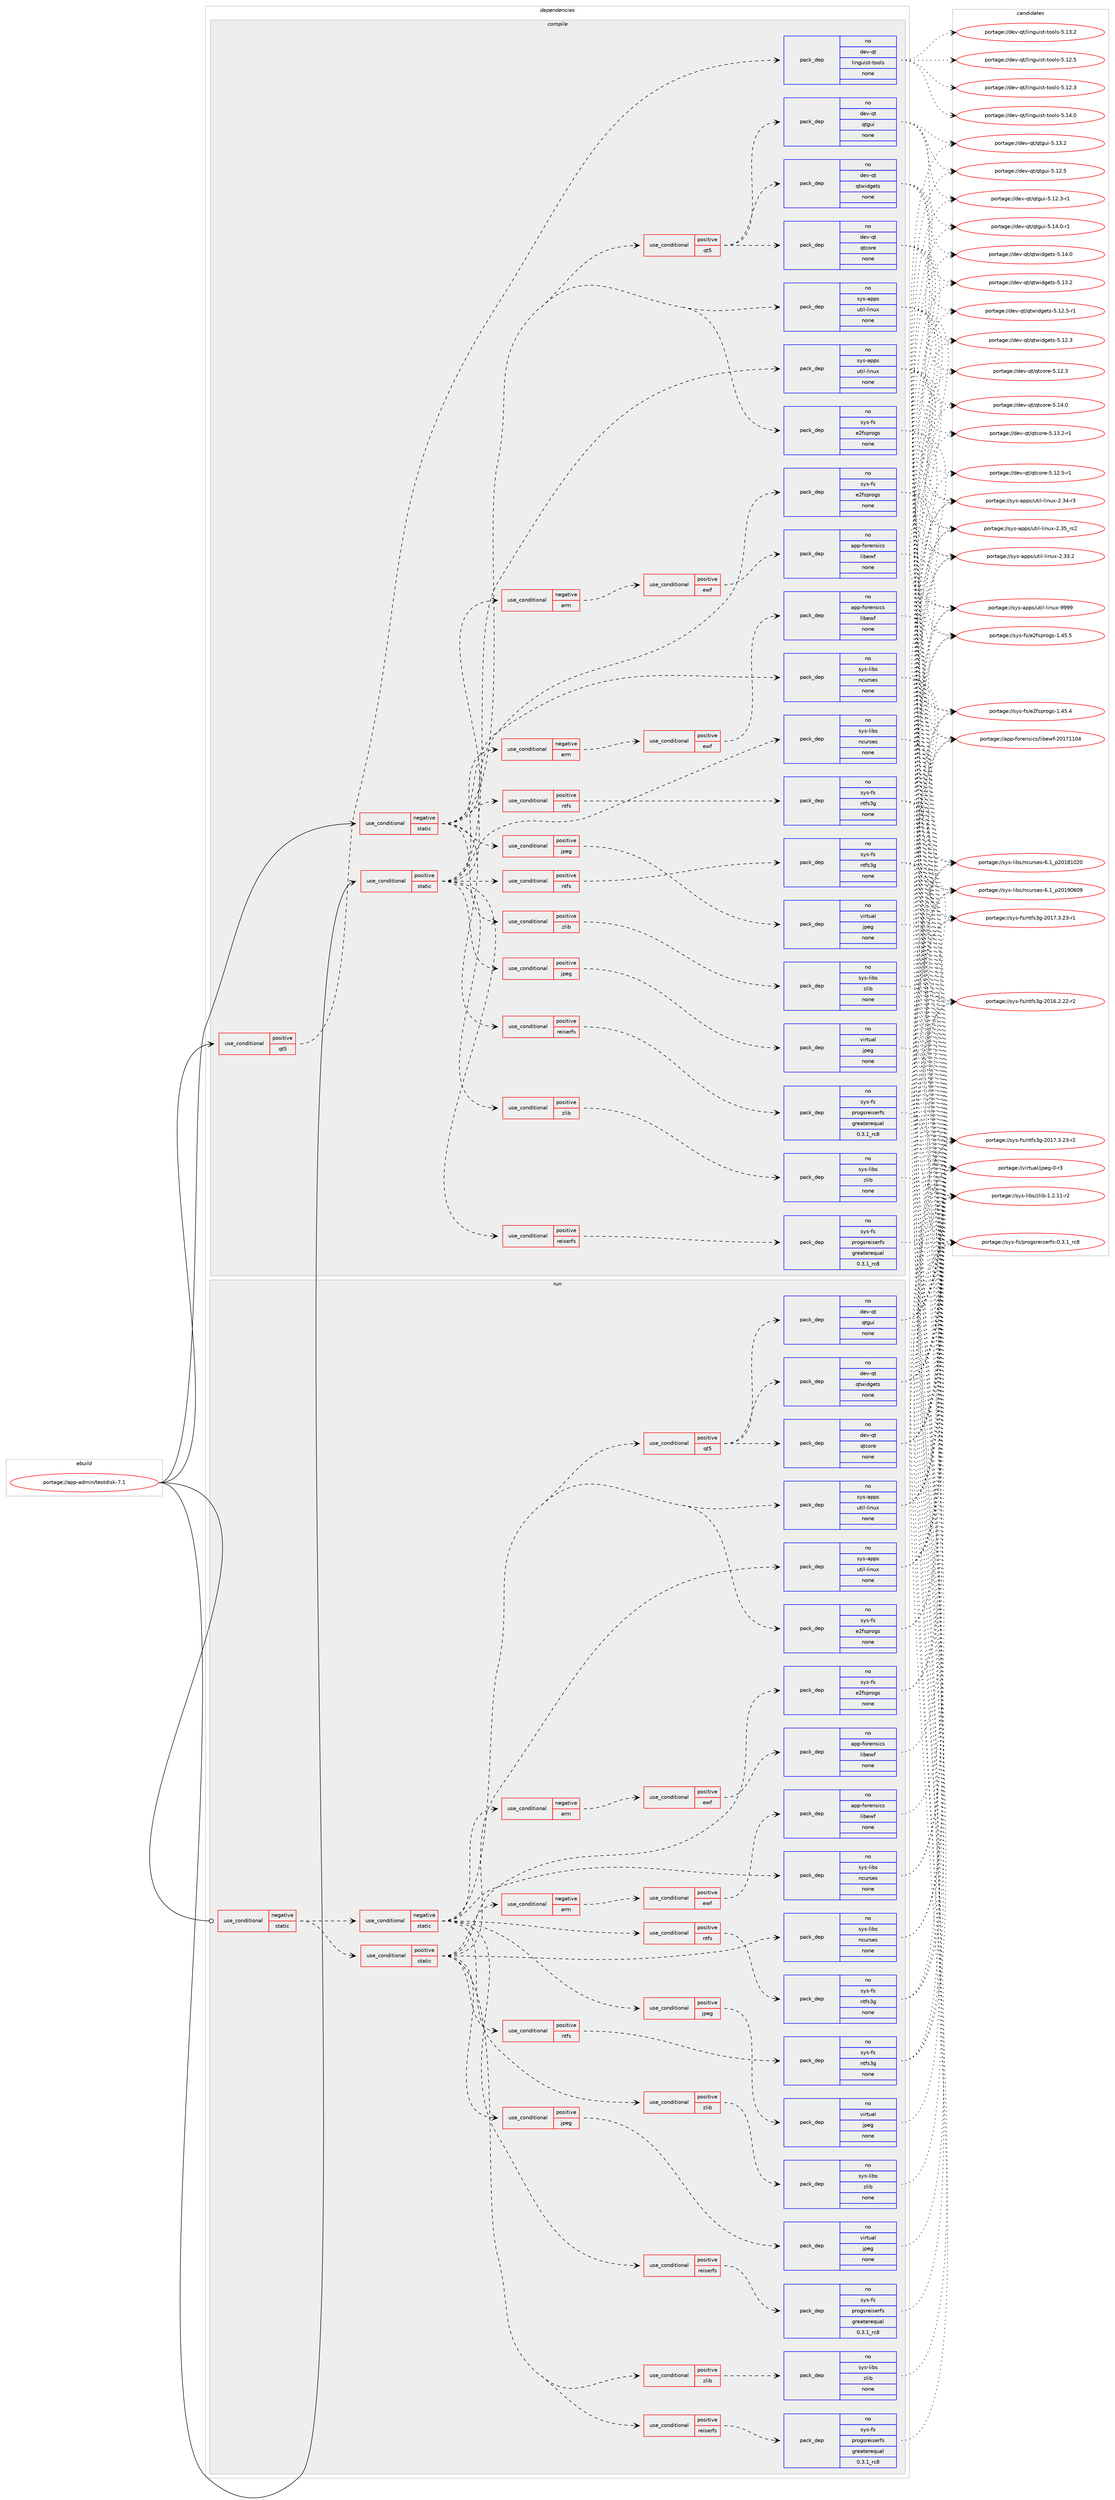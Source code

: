digraph prolog {

# *************
# Graph options
# *************

newrank=true;
concentrate=true;
compound=true;
graph [rankdir=LR,fontname=Helvetica,fontsize=10,ranksep=1.5];#, ranksep=2.5, nodesep=0.2];
edge  [arrowhead=vee];
node  [fontname=Helvetica,fontsize=10];

# **********
# The ebuild
# **********

subgraph cluster_leftcol {
color=gray;
label=<<i>ebuild</i>>;
id [label="portage://app-admin/testdisk-7.1", color=red, width=4, href="../app-admin/testdisk-7.1.svg"];
}

# ****************
# The dependencies
# ****************

subgraph cluster_midcol {
color=gray;
label=<<i>dependencies</i>>;
subgraph cluster_compile {
fillcolor="#eeeeee";
style=filled;
label=<<i>compile</i>>;
subgraph cond153594 {
dependency650478 [label=<<TABLE BORDER="0" CELLBORDER="1" CELLSPACING="0" CELLPADDING="4"><TR><TD ROWSPAN="3" CELLPADDING="10">use_conditional</TD></TR><TR><TD>negative</TD></TR><TR><TD>static</TD></TR></TABLE>>, shape=none, color=red];
subgraph pack488201 {
dependency650479 [label=<<TABLE BORDER="0" CELLBORDER="1" CELLSPACING="0" CELLPADDING="4" WIDTH="220"><TR><TD ROWSPAN="6" CELLPADDING="30">pack_dep</TD></TR><TR><TD WIDTH="110">no</TD></TR><TR><TD>sys-apps</TD></TR><TR><TD>util-linux</TD></TR><TR><TD>none</TD></TR><TR><TD></TD></TR></TABLE>>, shape=none, color=blue];
}
dependency650478:e -> dependency650479:w [weight=20,style="dashed",arrowhead="vee"];
subgraph pack488202 {
dependency650480 [label=<<TABLE BORDER="0" CELLBORDER="1" CELLSPACING="0" CELLPADDING="4" WIDTH="220"><TR><TD ROWSPAN="6" CELLPADDING="30">pack_dep</TD></TR><TR><TD WIDTH="110">no</TD></TR><TR><TD>sys-fs</TD></TR><TR><TD>e2fsprogs</TD></TR><TR><TD>none</TD></TR><TR><TD></TD></TR></TABLE>>, shape=none, color=blue];
}
dependency650478:e -> dependency650480:w [weight=20,style="dashed",arrowhead="vee"];
subgraph pack488203 {
dependency650481 [label=<<TABLE BORDER="0" CELLBORDER="1" CELLSPACING="0" CELLPADDING="4" WIDTH="220"><TR><TD ROWSPAN="6" CELLPADDING="30">pack_dep</TD></TR><TR><TD WIDTH="110">no</TD></TR><TR><TD>sys-libs</TD></TR><TR><TD>ncurses</TD></TR><TR><TD>none</TD></TR><TR><TD></TD></TR></TABLE>>, shape=none, color=blue];
}
dependency650478:e -> dependency650481:w [weight=20,style="dashed",arrowhead="vee"];
subgraph cond153595 {
dependency650482 [label=<<TABLE BORDER="0" CELLBORDER="1" CELLSPACING="0" CELLPADDING="4"><TR><TD ROWSPAN="3" CELLPADDING="10">use_conditional</TD></TR><TR><TD>positive</TD></TR><TR><TD>jpeg</TD></TR></TABLE>>, shape=none, color=red];
subgraph pack488204 {
dependency650483 [label=<<TABLE BORDER="0" CELLBORDER="1" CELLSPACING="0" CELLPADDING="4" WIDTH="220"><TR><TD ROWSPAN="6" CELLPADDING="30">pack_dep</TD></TR><TR><TD WIDTH="110">no</TD></TR><TR><TD>virtual</TD></TR><TR><TD>jpeg</TD></TR><TR><TD>none</TD></TR><TR><TD></TD></TR></TABLE>>, shape=none, color=blue];
}
dependency650482:e -> dependency650483:w [weight=20,style="dashed",arrowhead="vee"];
}
dependency650478:e -> dependency650482:w [weight=20,style="dashed",arrowhead="vee"];
subgraph cond153596 {
dependency650484 [label=<<TABLE BORDER="0" CELLBORDER="1" CELLSPACING="0" CELLPADDING="4"><TR><TD ROWSPAN="3" CELLPADDING="10">use_conditional</TD></TR><TR><TD>positive</TD></TR><TR><TD>ntfs</TD></TR></TABLE>>, shape=none, color=red];
subgraph pack488205 {
dependency650485 [label=<<TABLE BORDER="0" CELLBORDER="1" CELLSPACING="0" CELLPADDING="4" WIDTH="220"><TR><TD ROWSPAN="6" CELLPADDING="30">pack_dep</TD></TR><TR><TD WIDTH="110">no</TD></TR><TR><TD>sys-fs</TD></TR><TR><TD>ntfs3g</TD></TR><TR><TD>none</TD></TR><TR><TD></TD></TR></TABLE>>, shape=none, color=blue];
}
dependency650484:e -> dependency650485:w [weight=20,style="dashed",arrowhead="vee"];
}
dependency650478:e -> dependency650484:w [weight=20,style="dashed",arrowhead="vee"];
subgraph cond153597 {
dependency650486 [label=<<TABLE BORDER="0" CELLBORDER="1" CELLSPACING="0" CELLPADDING="4"><TR><TD ROWSPAN="3" CELLPADDING="10">use_conditional</TD></TR><TR><TD>positive</TD></TR><TR><TD>qt5</TD></TR></TABLE>>, shape=none, color=red];
subgraph pack488206 {
dependency650487 [label=<<TABLE BORDER="0" CELLBORDER="1" CELLSPACING="0" CELLPADDING="4" WIDTH="220"><TR><TD ROWSPAN="6" CELLPADDING="30">pack_dep</TD></TR><TR><TD WIDTH="110">no</TD></TR><TR><TD>dev-qt</TD></TR><TR><TD>qtcore</TD></TR><TR><TD>none</TD></TR><TR><TD></TD></TR></TABLE>>, shape=none, color=blue];
}
dependency650486:e -> dependency650487:w [weight=20,style="dashed",arrowhead="vee"];
subgraph pack488207 {
dependency650488 [label=<<TABLE BORDER="0" CELLBORDER="1" CELLSPACING="0" CELLPADDING="4" WIDTH="220"><TR><TD ROWSPAN="6" CELLPADDING="30">pack_dep</TD></TR><TR><TD WIDTH="110">no</TD></TR><TR><TD>dev-qt</TD></TR><TR><TD>qtgui</TD></TR><TR><TD>none</TD></TR><TR><TD></TD></TR></TABLE>>, shape=none, color=blue];
}
dependency650486:e -> dependency650488:w [weight=20,style="dashed",arrowhead="vee"];
subgraph pack488208 {
dependency650489 [label=<<TABLE BORDER="0" CELLBORDER="1" CELLSPACING="0" CELLPADDING="4" WIDTH="220"><TR><TD ROWSPAN="6" CELLPADDING="30">pack_dep</TD></TR><TR><TD WIDTH="110">no</TD></TR><TR><TD>dev-qt</TD></TR><TR><TD>qtwidgets</TD></TR><TR><TD>none</TD></TR><TR><TD></TD></TR></TABLE>>, shape=none, color=blue];
}
dependency650486:e -> dependency650489:w [weight=20,style="dashed",arrowhead="vee"];
}
dependency650478:e -> dependency650486:w [weight=20,style="dashed",arrowhead="vee"];
subgraph cond153598 {
dependency650490 [label=<<TABLE BORDER="0" CELLBORDER="1" CELLSPACING="0" CELLPADDING="4"><TR><TD ROWSPAN="3" CELLPADDING="10">use_conditional</TD></TR><TR><TD>positive</TD></TR><TR><TD>reiserfs</TD></TR></TABLE>>, shape=none, color=red];
subgraph pack488209 {
dependency650491 [label=<<TABLE BORDER="0" CELLBORDER="1" CELLSPACING="0" CELLPADDING="4" WIDTH="220"><TR><TD ROWSPAN="6" CELLPADDING="30">pack_dep</TD></TR><TR><TD WIDTH="110">no</TD></TR><TR><TD>sys-fs</TD></TR><TR><TD>progsreiserfs</TD></TR><TR><TD>greaterequal</TD></TR><TR><TD>0.3.1_rc8</TD></TR></TABLE>>, shape=none, color=blue];
}
dependency650490:e -> dependency650491:w [weight=20,style="dashed",arrowhead="vee"];
}
dependency650478:e -> dependency650490:w [weight=20,style="dashed",arrowhead="vee"];
subgraph cond153599 {
dependency650492 [label=<<TABLE BORDER="0" CELLBORDER="1" CELLSPACING="0" CELLPADDING="4"><TR><TD ROWSPAN="3" CELLPADDING="10">use_conditional</TD></TR><TR><TD>positive</TD></TR><TR><TD>zlib</TD></TR></TABLE>>, shape=none, color=red];
subgraph pack488210 {
dependency650493 [label=<<TABLE BORDER="0" CELLBORDER="1" CELLSPACING="0" CELLPADDING="4" WIDTH="220"><TR><TD ROWSPAN="6" CELLPADDING="30">pack_dep</TD></TR><TR><TD WIDTH="110">no</TD></TR><TR><TD>sys-libs</TD></TR><TR><TD>zlib</TD></TR><TR><TD>none</TD></TR><TR><TD></TD></TR></TABLE>>, shape=none, color=blue];
}
dependency650492:e -> dependency650493:w [weight=20,style="dashed",arrowhead="vee"];
}
dependency650478:e -> dependency650492:w [weight=20,style="dashed",arrowhead="vee"];
subgraph cond153600 {
dependency650494 [label=<<TABLE BORDER="0" CELLBORDER="1" CELLSPACING="0" CELLPADDING="4"><TR><TD ROWSPAN="3" CELLPADDING="10">use_conditional</TD></TR><TR><TD>negative</TD></TR><TR><TD>arm</TD></TR></TABLE>>, shape=none, color=red];
subgraph cond153601 {
dependency650495 [label=<<TABLE BORDER="0" CELLBORDER="1" CELLSPACING="0" CELLPADDING="4"><TR><TD ROWSPAN="3" CELLPADDING="10">use_conditional</TD></TR><TR><TD>positive</TD></TR><TR><TD>ewf</TD></TR></TABLE>>, shape=none, color=red];
subgraph pack488211 {
dependency650496 [label=<<TABLE BORDER="0" CELLBORDER="1" CELLSPACING="0" CELLPADDING="4" WIDTH="220"><TR><TD ROWSPAN="6" CELLPADDING="30">pack_dep</TD></TR><TR><TD WIDTH="110">no</TD></TR><TR><TD>app-forensics</TD></TR><TR><TD>libewf</TD></TR><TR><TD>none</TD></TR><TR><TD></TD></TR></TABLE>>, shape=none, color=blue];
}
dependency650495:e -> dependency650496:w [weight=20,style="dashed",arrowhead="vee"];
}
dependency650494:e -> dependency650495:w [weight=20,style="dashed",arrowhead="vee"];
}
dependency650478:e -> dependency650494:w [weight=20,style="dashed",arrowhead="vee"];
}
id:e -> dependency650478:w [weight=20,style="solid",arrowhead="vee"];
subgraph cond153602 {
dependency650497 [label=<<TABLE BORDER="0" CELLBORDER="1" CELLSPACING="0" CELLPADDING="4"><TR><TD ROWSPAN="3" CELLPADDING="10">use_conditional</TD></TR><TR><TD>positive</TD></TR><TR><TD>qt5</TD></TR></TABLE>>, shape=none, color=red];
subgraph pack488212 {
dependency650498 [label=<<TABLE BORDER="0" CELLBORDER="1" CELLSPACING="0" CELLPADDING="4" WIDTH="220"><TR><TD ROWSPAN="6" CELLPADDING="30">pack_dep</TD></TR><TR><TD WIDTH="110">no</TD></TR><TR><TD>dev-qt</TD></TR><TR><TD>linguist-tools</TD></TR><TR><TD>none</TD></TR><TR><TD></TD></TR></TABLE>>, shape=none, color=blue];
}
dependency650497:e -> dependency650498:w [weight=20,style="dashed",arrowhead="vee"];
}
id:e -> dependency650497:w [weight=20,style="solid",arrowhead="vee"];
subgraph cond153603 {
dependency650499 [label=<<TABLE BORDER="0" CELLBORDER="1" CELLSPACING="0" CELLPADDING="4"><TR><TD ROWSPAN="3" CELLPADDING="10">use_conditional</TD></TR><TR><TD>positive</TD></TR><TR><TD>static</TD></TR></TABLE>>, shape=none, color=red];
subgraph pack488213 {
dependency650500 [label=<<TABLE BORDER="0" CELLBORDER="1" CELLSPACING="0" CELLPADDING="4" WIDTH="220"><TR><TD ROWSPAN="6" CELLPADDING="30">pack_dep</TD></TR><TR><TD WIDTH="110">no</TD></TR><TR><TD>sys-apps</TD></TR><TR><TD>util-linux</TD></TR><TR><TD>none</TD></TR><TR><TD></TD></TR></TABLE>>, shape=none, color=blue];
}
dependency650499:e -> dependency650500:w [weight=20,style="dashed",arrowhead="vee"];
subgraph pack488214 {
dependency650501 [label=<<TABLE BORDER="0" CELLBORDER="1" CELLSPACING="0" CELLPADDING="4" WIDTH="220"><TR><TD ROWSPAN="6" CELLPADDING="30">pack_dep</TD></TR><TR><TD WIDTH="110">no</TD></TR><TR><TD>sys-fs</TD></TR><TR><TD>e2fsprogs</TD></TR><TR><TD>none</TD></TR><TR><TD></TD></TR></TABLE>>, shape=none, color=blue];
}
dependency650499:e -> dependency650501:w [weight=20,style="dashed",arrowhead="vee"];
subgraph pack488215 {
dependency650502 [label=<<TABLE BORDER="0" CELLBORDER="1" CELLSPACING="0" CELLPADDING="4" WIDTH="220"><TR><TD ROWSPAN="6" CELLPADDING="30">pack_dep</TD></TR><TR><TD WIDTH="110">no</TD></TR><TR><TD>sys-libs</TD></TR><TR><TD>ncurses</TD></TR><TR><TD>none</TD></TR><TR><TD></TD></TR></TABLE>>, shape=none, color=blue];
}
dependency650499:e -> dependency650502:w [weight=20,style="dashed",arrowhead="vee"];
subgraph cond153604 {
dependency650503 [label=<<TABLE BORDER="0" CELLBORDER="1" CELLSPACING="0" CELLPADDING="4"><TR><TD ROWSPAN="3" CELLPADDING="10">use_conditional</TD></TR><TR><TD>positive</TD></TR><TR><TD>jpeg</TD></TR></TABLE>>, shape=none, color=red];
subgraph pack488216 {
dependency650504 [label=<<TABLE BORDER="0" CELLBORDER="1" CELLSPACING="0" CELLPADDING="4" WIDTH="220"><TR><TD ROWSPAN="6" CELLPADDING="30">pack_dep</TD></TR><TR><TD WIDTH="110">no</TD></TR><TR><TD>virtual</TD></TR><TR><TD>jpeg</TD></TR><TR><TD>none</TD></TR><TR><TD></TD></TR></TABLE>>, shape=none, color=blue];
}
dependency650503:e -> dependency650504:w [weight=20,style="dashed",arrowhead="vee"];
}
dependency650499:e -> dependency650503:w [weight=20,style="dashed",arrowhead="vee"];
subgraph cond153605 {
dependency650505 [label=<<TABLE BORDER="0" CELLBORDER="1" CELLSPACING="0" CELLPADDING="4"><TR><TD ROWSPAN="3" CELLPADDING="10">use_conditional</TD></TR><TR><TD>positive</TD></TR><TR><TD>ntfs</TD></TR></TABLE>>, shape=none, color=red];
subgraph pack488217 {
dependency650506 [label=<<TABLE BORDER="0" CELLBORDER="1" CELLSPACING="0" CELLPADDING="4" WIDTH="220"><TR><TD ROWSPAN="6" CELLPADDING="30">pack_dep</TD></TR><TR><TD WIDTH="110">no</TD></TR><TR><TD>sys-fs</TD></TR><TR><TD>ntfs3g</TD></TR><TR><TD>none</TD></TR><TR><TD></TD></TR></TABLE>>, shape=none, color=blue];
}
dependency650505:e -> dependency650506:w [weight=20,style="dashed",arrowhead="vee"];
}
dependency650499:e -> dependency650505:w [weight=20,style="dashed",arrowhead="vee"];
subgraph cond153606 {
dependency650507 [label=<<TABLE BORDER="0" CELLBORDER="1" CELLSPACING="0" CELLPADDING="4"><TR><TD ROWSPAN="3" CELLPADDING="10">use_conditional</TD></TR><TR><TD>positive</TD></TR><TR><TD>reiserfs</TD></TR></TABLE>>, shape=none, color=red];
subgraph pack488218 {
dependency650508 [label=<<TABLE BORDER="0" CELLBORDER="1" CELLSPACING="0" CELLPADDING="4" WIDTH="220"><TR><TD ROWSPAN="6" CELLPADDING="30">pack_dep</TD></TR><TR><TD WIDTH="110">no</TD></TR><TR><TD>sys-fs</TD></TR><TR><TD>progsreiserfs</TD></TR><TR><TD>greaterequal</TD></TR><TR><TD>0.3.1_rc8</TD></TR></TABLE>>, shape=none, color=blue];
}
dependency650507:e -> dependency650508:w [weight=20,style="dashed",arrowhead="vee"];
}
dependency650499:e -> dependency650507:w [weight=20,style="dashed",arrowhead="vee"];
subgraph cond153607 {
dependency650509 [label=<<TABLE BORDER="0" CELLBORDER="1" CELLSPACING="0" CELLPADDING="4"><TR><TD ROWSPAN="3" CELLPADDING="10">use_conditional</TD></TR><TR><TD>positive</TD></TR><TR><TD>zlib</TD></TR></TABLE>>, shape=none, color=red];
subgraph pack488219 {
dependency650510 [label=<<TABLE BORDER="0" CELLBORDER="1" CELLSPACING="0" CELLPADDING="4" WIDTH="220"><TR><TD ROWSPAN="6" CELLPADDING="30">pack_dep</TD></TR><TR><TD WIDTH="110">no</TD></TR><TR><TD>sys-libs</TD></TR><TR><TD>zlib</TD></TR><TR><TD>none</TD></TR><TR><TD></TD></TR></TABLE>>, shape=none, color=blue];
}
dependency650509:e -> dependency650510:w [weight=20,style="dashed",arrowhead="vee"];
}
dependency650499:e -> dependency650509:w [weight=20,style="dashed",arrowhead="vee"];
subgraph cond153608 {
dependency650511 [label=<<TABLE BORDER="0" CELLBORDER="1" CELLSPACING="0" CELLPADDING="4"><TR><TD ROWSPAN="3" CELLPADDING="10">use_conditional</TD></TR><TR><TD>negative</TD></TR><TR><TD>arm</TD></TR></TABLE>>, shape=none, color=red];
subgraph cond153609 {
dependency650512 [label=<<TABLE BORDER="0" CELLBORDER="1" CELLSPACING="0" CELLPADDING="4"><TR><TD ROWSPAN="3" CELLPADDING="10">use_conditional</TD></TR><TR><TD>positive</TD></TR><TR><TD>ewf</TD></TR></TABLE>>, shape=none, color=red];
subgraph pack488220 {
dependency650513 [label=<<TABLE BORDER="0" CELLBORDER="1" CELLSPACING="0" CELLPADDING="4" WIDTH="220"><TR><TD ROWSPAN="6" CELLPADDING="30">pack_dep</TD></TR><TR><TD WIDTH="110">no</TD></TR><TR><TD>app-forensics</TD></TR><TR><TD>libewf</TD></TR><TR><TD>none</TD></TR><TR><TD></TD></TR></TABLE>>, shape=none, color=blue];
}
dependency650512:e -> dependency650513:w [weight=20,style="dashed",arrowhead="vee"];
}
dependency650511:e -> dependency650512:w [weight=20,style="dashed",arrowhead="vee"];
}
dependency650499:e -> dependency650511:w [weight=20,style="dashed",arrowhead="vee"];
}
id:e -> dependency650499:w [weight=20,style="solid",arrowhead="vee"];
}
subgraph cluster_compileandrun {
fillcolor="#eeeeee";
style=filled;
label=<<i>compile and run</i>>;
}
subgraph cluster_run {
fillcolor="#eeeeee";
style=filled;
label=<<i>run</i>>;
subgraph cond153610 {
dependency650514 [label=<<TABLE BORDER="0" CELLBORDER="1" CELLSPACING="0" CELLPADDING="4"><TR><TD ROWSPAN="3" CELLPADDING="10">use_conditional</TD></TR><TR><TD>negative</TD></TR><TR><TD>static</TD></TR></TABLE>>, shape=none, color=red];
subgraph cond153611 {
dependency650515 [label=<<TABLE BORDER="0" CELLBORDER="1" CELLSPACING="0" CELLPADDING="4"><TR><TD ROWSPAN="3" CELLPADDING="10">use_conditional</TD></TR><TR><TD>positive</TD></TR><TR><TD>static</TD></TR></TABLE>>, shape=none, color=red];
subgraph pack488221 {
dependency650516 [label=<<TABLE BORDER="0" CELLBORDER="1" CELLSPACING="0" CELLPADDING="4" WIDTH="220"><TR><TD ROWSPAN="6" CELLPADDING="30">pack_dep</TD></TR><TR><TD WIDTH="110">no</TD></TR><TR><TD>sys-apps</TD></TR><TR><TD>util-linux</TD></TR><TR><TD>none</TD></TR><TR><TD></TD></TR></TABLE>>, shape=none, color=blue];
}
dependency650515:e -> dependency650516:w [weight=20,style="dashed",arrowhead="vee"];
subgraph pack488222 {
dependency650517 [label=<<TABLE BORDER="0" CELLBORDER="1" CELLSPACING="0" CELLPADDING="4" WIDTH="220"><TR><TD ROWSPAN="6" CELLPADDING="30">pack_dep</TD></TR><TR><TD WIDTH="110">no</TD></TR><TR><TD>sys-fs</TD></TR><TR><TD>e2fsprogs</TD></TR><TR><TD>none</TD></TR><TR><TD></TD></TR></TABLE>>, shape=none, color=blue];
}
dependency650515:e -> dependency650517:w [weight=20,style="dashed",arrowhead="vee"];
subgraph pack488223 {
dependency650518 [label=<<TABLE BORDER="0" CELLBORDER="1" CELLSPACING="0" CELLPADDING="4" WIDTH="220"><TR><TD ROWSPAN="6" CELLPADDING="30">pack_dep</TD></TR><TR><TD WIDTH="110">no</TD></TR><TR><TD>sys-libs</TD></TR><TR><TD>ncurses</TD></TR><TR><TD>none</TD></TR><TR><TD></TD></TR></TABLE>>, shape=none, color=blue];
}
dependency650515:e -> dependency650518:w [weight=20,style="dashed",arrowhead="vee"];
subgraph cond153612 {
dependency650519 [label=<<TABLE BORDER="0" CELLBORDER="1" CELLSPACING="0" CELLPADDING="4"><TR><TD ROWSPAN="3" CELLPADDING="10">use_conditional</TD></TR><TR><TD>positive</TD></TR><TR><TD>jpeg</TD></TR></TABLE>>, shape=none, color=red];
subgraph pack488224 {
dependency650520 [label=<<TABLE BORDER="0" CELLBORDER="1" CELLSPACING="0" CELLPADDING="4" WIDTH="220"><TR><TD ROWSPAN="6" CELLPADDING="30">pack_dep</TD></TR><TR><TD WIDTH="110">no</TD></TR><TR><TD>virtual</TD></TR><TR><TD>jpeg</TD></TR><TR><TD>none</TD></TR><TR><TD></TD></TR></TABLE>>, shape=none, color=blue];
}
dependency650519:e -> dependency650520:w [weight=20,style="dashed",arrowhead="vee"];
}
dependency650515:e -> dependency650519:w [weight=20,style="dashed",arrowhead="vee"];
subgraph cond153613 {
dependency650521 [label=<<TABLE BORDER="0" CELLBORDER="1" CELLSPACING="0" CELLPADDING="4"><TR><TD ROWSPAN="3" CELLPADDING="10">use_conditional</TD></TR><TR><TD>positive</TD></TR><TR><TD>ntfs</TD></TR></TABLE>>, shape=none, color=red];
subgraph pack488225 {
dependency650522 [label=<<TABLE BORDER="0" CELLBORDER="1" CELLSPACING="0" CELLPADDING="4" WIDTH="220"><TR><TD ROWSPAN="6" CELLPADDING="30">pack_dep</TD></TR><TR><TD WIDTH="110">no</TD></TR><TR><TD>sys-fs</TD></TR><TR><TD>ntfs3g</TD></TR><TR><TD>none</TD></TR><TR><TD></TD></TR></TABLE>>, shape=none, color=blue];
}
dependency650521:e -> dependency650522:w [weight=20,style="dashed",arrowhead="vee"];
}
dependency650515:e -> dependency650521:w [weight=20,style="dashed",arrowhead="vee"];
subgraph cond153614 {
dependency650523 [label=<<TABLE BORDER="0" CELLBORDER="1" CELLSPACING="0" CELLPADDING="4"><TR><TD ROWSPAN="3" CELLPADDING="10">use_conditional</TD></TR><TR><TD>positive</TD></TR><TR><TD>reiserfs</TD></TR></TABLE>>, shape=none, color=red];
subgraph pack488226 {
dependency650524 [label=<<TABLE BORDER="0" CELLBORDER="1" CELLSPACING="0" CELLPADDING="4" WIDTH="220"><TR><TD ROWSPAN="6" CELLPADDING="30">pack_dep</TD></TR><TR><TD WIDTH="110">no</TD></TR><TR><TD>sys-fs</TD></TR><TR><TD>progsreiserfs</TD></TR><TR><TD>greaterequal</TD></TR><TR><TD>0.3.1_rc8</TD></TR></TABLE>>, shape=none, color=blue];
}
dependency650523:e -> dependency650524:w [weight=20,style="dashed",arrowhead="vee"];
}
dependency650515:e -> dependency650523:w [weight=20,style="dashed",arrowhead="vee"];
subgraph cond153615 {
dependency650525 [label=<<TABLE BORDER="0" CELLBORDER="1" CELLSPACING="0" CELLPADDING="4"><TR><TD ROWSPAN="3" CELLPADDING="10">use_conditional</TD></TR><TR><TD>positive</TD></TR><TR><TD>zlib</TD></TR></TABLE>>, shape=none, color=red];
subgraph pack488227 {
dependency650526 [label=<<TABLE BORDER="0" CELLBORDER="1" CELLSPACING="0" CELLPADDING="4" WIDTH="220"><TR><TD ROWSPAN="6" CELLPADDING="30">pack_dep</TD></TR><TR><TD WIDTH="110">no</TD></TR><TR><TD>sys-libs</TD></TR><TR><TD>zlib</TD></TR><TR><TD>none</TD></TR><TR><TD></TD></TR></TABLE>>, shape=none, color=blue];
}
dependency650525:e -> dependency650526:w [weight=20,style="dashed",arrowhead="vee"];
}
dependency650515:e -> dependency650525:w [weight=20,style="dashed",arrowhead="vee"];
subgraph cond153616 {
dependency650527 [label=<<TABLE BORDER="0" CELLBORDER="1" CELLSPACING="0" CELLPADDING="4"><TR><TD ROWSPAN="3" CELLPADDING="10">use_conditional</TD></TR><TR><TD>negative</TD></TR><TR><TD>arm</TD></TR></TABLE>>, shape=none, color=red];
subgraph cond153617 {
dependency650528 [label=<<TABLE BORDER="0" CELLBORDER="1" CELLSPACING="0" CELLPADDING="4"><TR><TD ROWSPAN="3" CELLPADDING="10">use_conditional</TD></TR><TR><TD>positive</TD></TR><TR><TD>ewf</TD></TR></TABLE>>, shape=none, color=red];
subgraph pack488228 {
dependency650529 [label=<<TABLE BORDER="0" CELLBORDER="1" CELLSPACING="0" CELLPADDING="4" WIDTH="220"><TR><TD ROWSPAN="6" CELLPADDING="30">pack_dep</TD></TR><TR><TD WIDTH="110">no</TD></TR><TR><TD>app-forensics</TD></TR><TR><TD>libewf</TD></TR><TR><TD>none</TD></TR><TR><TD></TD></TR></TABLE>>, shape=none, color=blue];
}
dependency650528:e -> dependency650529:w [weight=20,style="dashed",arrowhead="vee"];
}
dependency650527:e -> dependency650528:w [weight=20,style="dashed",arrowhead="vee"];
}
dependency650515:e -> dependency650527:w [weight=20,style="dashed",arrowhead="vee"];
}
dependency650514:e -> dependency650515:w [weight=20,style="dashed",arrowhead="vee"];
subgraph cond153618 {
dependency650530 [label=<<TABLE BORDER="0" CELLBORDER="1" CELLSPACING="0" CELLPADDING="4"><TR><TD ROWSPAN="3" CELLPADDING="10">use_conditional</TD></TR><TR><TD>negative</TD></TR><TR><TD>static</TD></TR></TABLE>>, shape=none, color=red];
subgraph pack488229 {
dependency650531 [label=<<TABLE BORDER="0" CELLBORDER="1" CELLSPACING="0" CELLPADDING="4" WIDTH="220"><TR><TD ROWSPAN="6" CELLPADDING="30">pack_dep</TD></TR><TR><TD WIDTH="110">no</TD></TR><TR><TD>sys-apps</TD></TR><TR><TD>util-linux</TD></TR><TR><TD>none</TD></TR><TR><TD></TD></TR></TABLE>>, shape=none, color=blue];
}
dependency650530:e -> dependency650531:w [weight=20,style="dashed",arrowhead="vee"];
subgraph pack488230 {
dependency650532 [label=<<TABLE BORDER="0" CELLBORDER="1" CELLSPACING="0" CELLPADDING="4" WIDTH="220"><TR><TD ROWSPAN="6" CELLPADDING="30">pack_dep</TD></TR><TR><TD WIDTH="110">no</TD></TR><TR><TD>sys-fs</TD></TR><TR><TD>e2fsprogs</TD></TR><TR><TD>none</TD></TR><TR><TD></TD></TR></TABLE>>, shape=none, color=blue];
}
dependency650530:e -> dependency650532:w [weight=20,style="dashed",arrowhead="vee"];
subgraph pack488231 {
dependency650533 [label=<<TABLE BORDER="0" CELLBORDER="1" CELLSPACING="0" CELLPADDING="4" WIDTH="220"><TR><TD ROWSPAN="6" CELLPADDING="30">pack_dep</TD></TR><TR><TD WIDTH="110">no</TD></TR><TR><TD>sys-libs</TD></TR><TR><TD>ncurses</TD></TR><TR><TD>none</TD></TR><TR><TD></TD></TR></TABLE>>, shape=none, color=blue];
}
dependency650530:e -> dependency650533:w [weight=20,style="dashed",arrowhead="vee"];
subgraph cond153619 {
dependency650534 [label=<<TABLE BORDER="0" CELLBORDER="1" CELLSPACING="0" CELLPADDING="4"><TR><TD ROWSPAN="3" CELLPADDING="10">use_conditional</TD></TR><TR><TD>positive</TD></TR><TR><TD>jpeg</TD></TR></TABLE>>, shape=none, color=red];
subgraph pack488232 {
dependency650535 [label=<<TABLE BORDER="0" CELLBORDER="1" CELLSPACING="0" CELLPADDING="4" WIDTH="220"><TR><TD ROWSPAN="6" CELLPADDING="30">pack_dep</TD></TR><TR><TD WIDTH="110">no</TD></TR><TR><TD>virtual</TD></TR><TR><TD>jpeg</TD></TR><TR><TD>none</TD></TR><TR><TD></TD></TR></TABLE>>, shape=none, color=blue];
}
dependency650534:e -> dependency650535:w [weight=20,style="dashed",arrowhead="vee"];
}
dependency650530:e -> dependency650534:w [weight=20,style="dashed",arrowhead="vee"];
subgraph cond153620 {
dependency650536 [label=<<TABLE BORDER="0" CELLBORDER="1" CELLSPACING="0" CELLPADDING="4"><TR><TD ROWSPAN="3" CELLPADDING="10">use_conditional</TD></TR><TR><TD>positive</TD></TR><TR><TD>ntfs</TD></TR></TABLE>>, shape=none, color=red];
subgraph pack488233 {
dependency650537 [label=<<TABLE BORDER="0" CELLBORDER="1" CELLSPACING="0" CELLPADDING="4" WIDTH="220"><TR><TD ROWSPAN="6" CELLPADDING="30">pack_dep</TD></TR><TR><TD WIDTH="110">no</TD></TR><TR><TD>sys-fs</TD></TR><TR><TD>ntfs3g</TD></TR><TR><TD>none</TD></TR><TR><TD></TD></TR></TABLE>>, shape=none, color=blue];
}
dependency650536:e -> dependency650537:w [weight=20,style="dashed",arrowhead="vee"];
}
dependency650530:e -> dependency650536:w [weight=20,style="dashed",arrowhead="vee"];
subgraph cond153621 {
dependency650538 [label=<<TABLE BORDER="0" CELLBORDER="1" CELLSPACING="0" CELLPADDING="4"><TR><TD ROWSPAN="3" CELLPADDING="10">use_conditional</TD></TR><TR><TD>positive</TD></TR><TR><TD>qt5</TD></TR></TABLE>>, shape=none, color=red];
subgraph pack488234 {
dependency650539 [label=<<TABLE BORDER="0" CELLBORDER="1" CELLSPACING="0" CELLPADDING="4" WIDTH="220"><TR><TD ROWSPAN="6" CELLPADDING="30">pack_dep</TD></TR><TR><TD WIDTH="110">no</TD></TR><TR><TD>dev-qt</TD></TR><TR><TD>qtcore</TD></TR><TR><TD>none</TD></TR><TR><TD></TD></TR></TABLE>>, shape=none, color=blue];
}
dependency650538:e -> dependency650539:w [weight=20,style="dashed",arrowhead="vee"];
subgraph pack488235 {
dependency650540 [label=<<TABLE BORDER="0" CELLBORDER="1" CELLSPACING="0" CELLPADDING="4" WIDTH="220"><TR><TD ROWSPAN="6" CELLPADDING="30">pack_dep</TD></TR><TR><TD WIDTH="110">no</TD></TR><TR><TD>dev-qt</TD></TR><TR><TD>qtgui</TD></TR><TR><TD>none</TD></TR><TR><TD></TD></TR></TABLE>>, shape=none, color=blue];
}
dependency650538:e -> dependency650540:w [weight=20,style="dashed",arrowhead="vee"];
subgraph pack488236 {
dependency650541 [label=<<TABLE BORDER="0" CELLBORDER="1" CELLSPACING="0" CELLPADDING="4" WIDTH="220"><TR><TD ROWSPAN="6" CELLPADDING="30">pack_dep</TD></TR><TR><TD WIDTH="110">no</TD></TR><TR><TD>dev-qt</TD></TR><TR><TD>qtwidgets</TD></TR><TR><TD>none</TD></TR><TR><TD></TD></TR></TABLE>>, shape=none, color=blue];
}
dependency650538:e -> dependency650541:w [weight=20,style="dashed",arrowhead="vee"];
}
dependency650530:e -> dependency650538:w [weight=20,style="dashed",arrowhead="vee"];
subgraph cond153622 {
dependency650542 [label=<<TABLE BORDER="0" CELLBORDER="1" CELLSPACING="0" CELLPADDING="4"><TR><TD ROWSPAN="3" CELLPADDING="10">use_conditional</TD></TR><TR><TD>positive</TD></TR><TR><TD>reiserfs</TD></TR></TABLE>>, shape=none, color=red];
subgraph pack488237 {
dependency650543 [label=<<TABLE BORDER="0" CELLBORDER="1" CELLSPACING="0" CELLPADDING="4" WIDTH="220"><TR><TD ROWSPAN="6" CELLPADDING="30">pack_dep</TD></TR><TR><TD WIDTH="110">no</TD></TR><TR><TD>sys-fs</TD></TR><TR><TD>progsreiserfs</TD></TR><TR><TD>greaterequal</TD></TR><TR><TD>0.3.1_rc8</TD></TR></TABLE>>, shape=none, color=blue];
}
dependency650542:e -> dependency650543:w [weight=20,style="dashed",arrowhead="vee"];
}
dependency650530:e -> dependency650542:w [weight=20,style="dashed",arrowhead="vee"];
subgraph cond153623 {
dependency650544 [label=<<TABLE BORDER="0" CELLBORDER="1" CELLSPACING="0" CELLPADDING="4"><TR><TD ROWSPAN="3" CELLPADDING="10">use_conditional</TD></TR><TR><TD>positive</TD></TR><TR><TD>zlib</TD></TR></TABLE>>, shape=none, color=red];
subgraph pack488238 {
dependency650545 [label=<<TABLE BORDER="0" CELLBORDER="1" CELLSPACING="0" CELLPADDING="4" WIDTH="220"><TR><TD ROWSPAN="6" CELLPADDING="30">pack_dep</TD></TR><TR><TD WIDTH="110">no</TD></TR><TR><TD>sys-libs</TD></TR><TR><TD>zlib</TD></TR><TR><TD>none</TD></TR><TR><TD></TD></TR></TABLE>>, shape=none, color=blue];
}
dependency650544:e -> dependency650545:w [weight=20,style="dashed",arrowhead="vee"];
}
dependency650530:e -> dependency650544:w [weight=20,style="dashed",arrowhead="vee"];
subgraph cond153624 {
dependency650546 [label=<<TABLE BORDER="0" CELLBORDER="1" CELLSPACING="0" CELLPADDING="4"><TR><TD ROWSPAN="3" CELLPADDING="10">use_conditional</TD></TR><TR><TD>negative</TD></TR><TR><TD>arm</TD></TR></TABLE>>, shape=none, color=red];
subgraph cond153625 {
dependency650547 [label=<<TABLE BORDER="0" CELLBORDER="1" CELLSPACING="0" CELLPADDING="4"><TR><TD ROWSPAN="3" CELLPADDING="10">use_conditional</TD></TR><TR><TD>positive</TD></TR><TR><TD>ewf</TD></TR></TABLE>>, shape=none, color=red];
subgraph pack488239 {
dependency650548 [label=<<TABLE BORDER="0" CELLBORDER="1" CELLSPACING="0" CELLPADDING="4" WIDTH="220"><TR><TD ROWSPAN="6" CELLPADDING="30">pack_dep</TD></TR><TR><TD WIDTH="110">no</TD></TR><TR><TD>app-forensics</TD></TR><TR><TD>libewf</TD></TR><TR><TD>none</TD></TR><TR><TD></TD></TR></TABLE>>, shape=none, color=blue];
}
dependency650547:e -> dependency650548:w [weight=20,style="dashed",arrowhead="vee"];
}
dependency650546:e -> dependency650547:w [weight=20,style="dashed",arrowhead="vee"];
}
dependency650530:e -> dependency650546:w [weight=20,style="dashed",arrowhead="vee"];
}
dependency650514:e -> dependency650530:w [weight=20,style="dashed",arrowhead="vee"];
}
id:e -> dependency650514:w [weight=20,style="solid",arrowhead="odot"];
}
}

# **************
# The candidates
# **************

subgraph cluster_choices {
rank=same;
color=gray;
label=<<i>candidates</i>>;

subgraph choice488201 {
color=black;
nodesep=1;
choice115121115459711211211547117116105108451081051101171204557575757 [label="portage://sys-apps/util-linux-9999", color=red, width=4,href="../sys-apps/util-linux-9999.svg"];
choice115121115459711211211547117116105108451081051101171204550465153951149950 [label="portage://sys-apps/util-linux-2.35_rc2", color=red, width=4,href="../sys-apps/util-linux-2.35_rc2.svg"];
choice1151211154597112112115471171161051084510810511011712045504651524511451 [label="portage://sys-apps/util-linux-2.34-r3", color=red, width=4,href="../sys-apps/util-linux-2.34-r3.svg"];
choice1151211154597112112115471171161051084510810511011712045504651514650 [label="portage://sys-apps/util-linux-2.33.2", color=red, width=4,href="../sys-apps/util-linux-2.33.2.svg"];
dependency650479:e -> choice115121115459711211211547117116105108451081051101171204557575757:w [style=dotted,weight="100"];
dependency650479:e -> choice115121115459711211211547117116105108451081051101171204550465153951149950:w [style=dotted,weight="100"];
dependency650479:e -> choice1151211154597112112115471171161051084510810511011712045504651524511451:w [style=dotted,weight="100"];
dependency650479:e -> choice1151211154597112112115471171161051084510810511011712045504651514650:w [style=dotted,weight="100"];
}
subgraph choice488202 {
color=black;
nodesep=1;
choice11512111545102115471015010211511211411110311545494652534653 [label="portage://sys-fs/e2fsprogs-1.45.5", color=red, width=4,href="../sys-fs/e2fsprogs-1.45.5.svg"];
choice11512111545102115471015010211511211411110311545494652534652 [label="portage://sys-fs/e2fsprogs-1.45.4", color=red, width=4,href="../sys-fs/e2fsprogs-1.45.4.svg"];
dependency650480:e -> choice11512111545102115471015010211511211411110311545494652534653:w [style=dotted,weight="100"];
dependency650480:e -> choice11512111545102115471015010211511211411110311545494652534652:w [style=dotted,weight="100"];
}
subgraph choice488203 {
color=black;
nodesep=1;
choice1151211154510810598115471109911711411510111545544649951125048495748544857 [label="portage://sys-libs/ncurses-6.1_p20190609", color=red, width=4,href="../sys-libs/ncurses-6.1_p20190609.svg"];
choice1151211154510810598115471109911711411510111545544649951125048495649485048 [label="portage://sys-libs/ncurses-6.1_p20181020", color=red, width=4,href="../sys-libs/ncurses-6.1_p20181020.svg"];
dependency650481:e -> choice1151211154510810598115471109911711411510111545544649951125048495748544857:w [style=dotted,weight="100"];
dependency650481:e -> choice1151211154510810598115471109911711411510111545544649951125048495649485048:w [style=dotted,weight="100"];
}
subgraph choice488204 {
color=black;
nodesep=1;
choice118105114116117971084710611210110345484511451 [label="portage://virtual/jpeg-0-r3", color=red, width=4,href="../virtual/jpeg-0-r3.svg"];
dependency650483:e -> choice118105114116117971084710611210110345484511451:w [style=dotted,weight="100"];
}
subgraph choice488205 {
color=black;
nodesep=1;
choice115121115451021154711011610211551103455048495546514650514511450 [label="portage://sys-fs/ntfs3g-2017.3.23-r2", color=red, width=4,href="../sys-fs/ntfs3g-2017.3.23-r2.svg"];
choice115121115451021154711011610211551103455048495546514650514511449 [label="portage://sys-fs/ntfs3g-2017.3.23-r1", color=red, width=4,href="../sys-fs/ntfs3g-2017.3.23-r1.svg"];
choice115121115451021154711011610211551103455048495446504650504511450 [label="portage://sys-fs/ntfs3g-2016.2.22-r2", color=red, width=4,href="../sys-fs/ntfs3g-2016.2.22-r2.svg"];
dependency650485:e -> choice115121115451021154711011610211551103455048495546514650514511450:w [style=dotted,weight="100"];
dependency650485:e -> choice115121115451021154711011610211551103455048495546514650514511449:w [style=dotted,weight="100"];
dependency650485:e -> choice115121115451021154711011610211551103455048495446504650504511450:w [style=dotted,weight="100"];
}
subgraph choice488206 {
color=black;
nodesep=1;
choice10010111845113116471131169911111410145534649524648 [label="portage://dev-qt/qtcore-5.14.0", color=red, width=4,href="../dev-qt/qtcore-5.14.0.svg"];
choice100101118451131164711311699111114101455346495146504511449 [label="portage://dev-qt/qtcore-5.13.2-r1", color=red, width=4,href="../dev-qt/qtcore-5.13.2-r1.svg"];
choice100101118451131164711311699111114101455346495046534511449 [label="portage://dev-qt/qtcore-5.12.5-r1", color=red, width=4,href="../dev-qt/qtcore-5.12.5-r1.svg"];
choice10010111845113116471131169911111410145534649504651 [label="portage://dev-qt/qtcore-5.12.3", color=red, width=4,href="../dev-qt/qtcore-5.12.3.svg"];
dependency650487:e -> choice10010111845113116471131169911111410145534649524648:w [style=dotted,weight="100"];
dependency650487:e -> choice100101118451131164711311699111114101455346495146504511449:w [style=dotted,weight="100"];
dependency650487:e -> choice100101118451131164711311699111114101455346495046534511449:w [style=dotted,weight="100"];
dependency650487:e -> choice10010111845113116471131169911111410145534649504651:w [style=dotted,weight="100"];
}
subgraph choice488207 {
color=black;
nodesep=1;
choice1001011184511311647113116103117105455346495246484511449 [label="portage://dev-qt/qtgui-5.14.0-r1", color=red, width=4,href="../dev-qt/qtgui-5.14.0-r1.svg"];
choice100101118451131164711311610311710545534649514650 [label="portage://dev-qt/qtgui-5.13.2", color=red, width=4,href="../dev-qt/qtgui-5.13.2.svg"];
choice100101118451131164711311610311710545534649504653 [label="portage://dev-qt/qtgui-5.12.5", color=red, width=4,href="../dev-qt/qtgui-5.12.5.svg"];
choice1001011184511311647113116103117105455346495046514511449 [label="portage://dev-qt/qtgui-5.12.3-r1", color=red, width=4,href="../dev-qt/qtgui-5.12.3-r1.svg"];
dependency650488:e -> choice1001011184511311647113116103117105455346495246484511449:w [style=dotted,weight="100"];
dependency650488:e -> choice100101118451131164711311610311710545534649514650:w [style=dotted,weight="100"];
dependency650488:e -> choice100101118451131164711311610311710545534649504653:w [style=dotted,weight="100"];
dependency650488:e -> choice1001011184511311647113116103117105455346495046514511449:w [style=dotted,weight="100"];
}
subgraph choice488208 {
color=black;
nodesep=1;
choice100101118451131164711311611910510010310111611545534649524648 [label="portage://dev-qt/qtwidgets-5.14.0", color=red, width=4,href="../dev-qt/qtwidgets-5.14.0.svg"];
choice100101118451131164711311611910510010310111611545534649514650 [label="portage://dev-qt/qtwidgets-5.13.2", color=red, width=4,href="../dev-qt/qtwidgets-5.13.2.svg"];
choice1001011184511311647113116119105100103101116115455346495046534511449 [label="portage://dev-qt/qtwidgets-5.12.5-r1", color=red, width=4,href="../dev-qt/qtwidgets-5.12.5-r1.svg"];
choice100101118451131164711311611910510010310111611545534649504651 [label="portage://dev-qt/qtwidgets-5.12.3", color=red, width=4,href="../dev-qt/qtwidgets-5.12.3.svg"];
dependency650489:e -> choice100101118451131164711311611910510010310111611545534649524648:w [style=dotted,weight="100"];
dependency650489:e -> choice100101118451131164711311611910510010310111611545534649514650:w [style=dotted,weight="100"];
dependency650489:e -> choice1001011184511311647113116119105100103101116115455346495046534511449:w [style=dotted,weight="100"];
dependency650489:e -> choice100101118451131164711311611910510010310111611545534649504651:w [style=dotted,weight="100"];
}
subgraph choice488209 {
color=black;
nodesep=1;
choice1151211154510211547112114111103115114101105115101114102115454846514649951149956 [label="portage://sys-fs/progsreiserfs-0.3.1_rc8", color=red, width=4,href="../sys-fs/progsreiserfs-0.3.1_rc8.svg"];
dependency650491:e -> choice1151211154510211547112114111103115114101105115101114102115454846514649951149956:w [style=dotted,weight="100"];
}
subgraph choice488210 {
color=black;
nodesep=1;
choice11512111545108105981154712210810598454946504649494511450 [label="portage://sys-libs/zlib-1.2.11-r2", color=red, width=4,href="../sys-libs/zlib-1.2.11-r2.svg"];
dependency650493:e -> choice11512111545108105981154712210810598454946504649494511450:w [style=dotted,weight="100"];
}
subgraph choice488211 {
color=black;
nodesep=1;
choice9711211245102111114101110115105991154710810598101119102455048495549494852 [label="portage://app-forensics/libewf-20171104", color=red, width=4,href="../app-forensics/libewf-20171104.svg"];
dependency650496:e -> choice9711211245102111114101110115105991154710810598101119102455048495549494852:w [style=dotted,weight="100"];
}
subgraph choice488212 {
color=black;
nodesep=1;
choice10010111845113116471081051101031171051151164511611111110811545534649524648 [label="portage://dev-qt/linguist-tools-5.14.0", color=red, width=4,href="../dev-qt/linguist-tools-5.14.0.svg"];
choice10010111845113116471081051101031171051151164511611111110811545534649514650 [label="portage://dev-qt/linguist-tools-5.13.2", color=red, width=4,href="../dev-qt/linguist-tools-5.13.2.svg"];
choice10010111845113116471081051101031171051151164511611111110811545534649504653 [label="portage://dev-qt/linguist-tools-5.12.5", color=red, width=4,href="../dev-qt/linguist-tools-5.12.5.svg"];
choice10010111845113116471081051101031171051151164511611111110811545534649504651 [label="portage://dev-qt/linguist-tools-5.12.3", color=red, width=4,href="../dev-qt/linguist-tools-5.12.3.svg"];
dependency650498:e -> choice10010111845113116471081051101031171051151164511611111110811545534649524648:w [style=dotted,weight="100"];
dependency650498:e -> choice10010111845113116471081051101031171051151164511611111110811545534649514650:w [style=dotted,weight="100"];
dependency650498:e -> choice10010111845113116471081051101031171051151164511611111110811545534649504653:w [style=dotted,weight="100"];
dependency650498:e -> choice10010111845113116471081051101031171051151164511611111110811545534649504651:w [style=dotted,weight="100"];
}
subgraph choice488213 {
color=black;
nodesep=1;
choice115121115459711211211547117116105108451081051101171204557575757 [label="portage://sys-apps/util-linux-9999", color=red, width=4,href="../sys-apps/util-linux-9999.svg"];
choice115121115459711211211547117116105108451081051101171204550465153951149950 [label="portage://sys-apps/util-linux-2.35_rc2", color=red, width=4,href="../sys-apps/util-linux-2.35_rc2.svg"];
choice1151211154597112112115471171161051084510810511011712045504651524511451 [label="portage://sys-apps/util-linux-2.34-r3", color=red, width=4,href="../sys-apps/util-linux-2.34-r3.svg"];
choice1151211154597112112115471171161051084510810511011712045504651514650 [label="portage://sys-apps/util-linux-2.33.2", color=red, width=4,href="../sys-apps/util-linux-2.33.2.svg"];
dependency650500:e -> choice115121115459711211211547117116105108451081051101171204557575757:w [style=dotted,weight="100"];
dependency650500:e -> choice115121115459711211211547117116105108451081051101171204550465153951149950:w [style=dotted,weight="100"];
dependency650500:e -> choice1151211154597112112115471171161051084510810511011712045504651524511451:w [style=dotted,weight="100"];
dependency650500:e -> choice1151211154597112112115471171161051084510810511011712045504651514650:w [style=dotted,weight="100"];
}
subgraph choice488214 {
color=black;
nodesep=1;
choice11512111545102115471015010211511211411110311545494652534653 [label="portage://sys-fs/e2fsprogs-1.45.5", color=red, width=4,href="../sys-fs/e2fsprogs-1.45.5.svg"];
choice11512111545102115471015010211511211411110311545494652534652 [label="portage://sys-fs/e2fsprogs-1.45.4", color=red, width=4,href="../sys-fs/e2fsprogs-1.45.4.svg"];
dependency650501:e -> choice11512111545102115471015010211511211411110311545494652534653:w [style=dotted,weight="100"];
dependency650501:e -> choice11512111545102115471015010211511211411110311545494652534652:w [style=dotted,weight="100"];
}
subgraph choice488215 {
color=black;
nodesep=1;
choice1151211154510810598115471109911711411510111545544649951125048495748544857 [label="portage://sys-libs/ncurses-6.1_p20190609", color=red, width=4,href="../sys-libs/ncurses-6.1_p20190609.svg"];
choice1151211154510810598115471109911711411510111545544649951125048495649485048 [label="portage://sys-libs/ncurses-6.1_p20181020", color=red, width=4,href="../sys-libs/ncurses-6.1_p20181020.svg"];
dependency650502:e -> choice1151211154510810598115471109911711411510111545544649951125048495748544857:w [style=dotted,weight="100"];
dependency650502:e -> choice1151211154510810598115471109911711411510111545544649951125048495649485048:w [style=dotted,weight="100"];
}
subgraph choice488216 {
color=black;
nodesep=1;
choice118105114116117971084710611210110345484511451 [label="portage://virtual/jpeg-0-r3", color=red, width=4,href="../virtual/jpeg-0-r3.svg"];
dependency650504:e -> choice118105114116117971084710611210110345484511451:w [style=dotted,weight="100"];
}
subgraph choice488217 {
color=black;
nodesep=1;
choice115121115451021154711011610211551103455048495546514650514511450 [label="portage://sys-fs/ntfs3g-2017.3.23-r2", color=red, width=4,href="../sys-fs/ntfs3g-2017.3.23-r2.svg"];
choice115121115451021154711011610211551103455048495546514650514511449 [label="portage://sys-fs/ntfs3g-2017.3.23-r1", color=red, width=4,href="../sys-fs/ntfs3g-2017.3.23-r1.svg"];
choice115121115451021154711011610211551103455048495446504650504511450 [label="portage://sys-fs/ntfs3g-2016.2.22-r2", color=red, width=4,href="../sys-fs/ntfs3g-2016.2.22-r2.svg"];
dependency650506:e -> choice115121115451021154711011610211551103455048495546514650514511450:w [style=dotted,weight="100"];
dependency650506:e -> choice115121115451021154711011610211551103455048495546514650514511449:w [style=dotted,weight="100"];
dependency650506:e -> choice115121115451021154711011610211551103455048495446504650504511450:w [style=dotted,weight="100"];
}
subgraph choice488218 {
color=black;
nodesep=1;
choice1151211154510211547112114111103115114101105115101114102115454846514649951149956 [label="portage://sys-fs/progsreiserfs-0.3.1_rc8", color=red, width=4,href="../sys-fs/progsreiserfs-0.3.1_rc8.svg"];
dependency650508:e -> choice1151211154510211547112114111103115114101105115101114102115454846514649951149956:w [style=dotted,weight="100"];
}
subgraph choice488219 {
color=black;
nodesep=1;
choice11512111545108105981154712210810598454946504649494511450 [label="portage://sys-libs/zlib-1.2.11-r2", color=red, width=4,href="../sys-libs/zlib-1.2.11-r2.svg"];
dependency650510:e -> choice11512111545108105981154712210810598454946504649494511450:w [style=dotted,weight="100"];
}
subgraph choice488220 {
color=black;
nodesep=1;
choice9711211245102111114101110115105991154710810598101119102455048495549494852 [label="portage://app-forensics/libewf-20171104", color=red, width=4,href="../app-forensics/libewf-20171104.svg"];
dependency650513:e -> choice9711211245102111114101110115105991154710810598101119102455048495549494852:w [style=dotted,weight="100"];
}
subgraph choice488221 {
color=black;
nodesep=1;
choice115121115459711211211547117116105108451081051101171204557575757 [label="portage://sys-apps/util-linux-9999", color=red, width=4,href="../sys-apps/util-linux-9999.svg"];
choice115121115459711211211547117116105108451081051101171204550465153951149950 [label="portage://sys-apps/util-linux-2.35_rc2", color=red, width=4,href="../sys-apps/util-linux-2.35_rc2.svg"];
choice1151211154597112112115471171161051084510810511011712045504651524511451 [label="portage://sys-apps/util-linux-2.34-r3", color=red, width=4,href="../sys-apps/util-linux-2.34-r3.svg"];
choice1151211154597112112115471171161051084510810511011712045504651514650 [label="portage://sys-apps/util-linux-2.33.2", color=red, width=4,href="../sys-apps/util-linux-2.33.2.svg"];
dependency650516:e -> choice115121115459711211211547117116105108451081051101171204557575757:w [style=dotted,weight="100"];
dependency650516:e -> choice115121115459711211211547117116105108451081051101171204550465153951149950:w [style=dotted,weight="100"];
dependency650516:e -> choice1151211154597112112115471171161051084510810511011712045504651524511451:w [style=dotted,weight="100"];
dependency650516:e -> choice1151211154597112112115471171161051084510810511011712045504651514650:w [style=dotted,weight="100"];
}
subgraph choice488222 {
color=black;
nodesep=1;
choice11512111545102115471015010211511211411110311545494652534653 [label="portage://sys-fs/e2fsprogs-1.45.5", color=red, width=4,href="../sys-fs/e2fsprogs-1.45.5.svg"];
choice11512111545102115471015010211511211411110311545494652534652 [label="portage://sys-fs/e2fsprogs-1.45.4", color=red, width=4,href="../sys-fs/e2fsprogs-1.45.4.svg"];
dependency650517:e -> choice11512111545102115471015010211511211411110311545494652534653:w [style=dotted,weight="100"];
dependency650517:e -> choice11512111545102115471015010211511211411110311545494652534652:w [style=dotted,weight="100"];
}
subgraph choice488223 {
color=black;
nodesep=1;
choice1151211154510810598115471109911711411510111545544649951125048495748544857 [label="portage://sys-libs/ncurses-6.1_p20190609", color=red, width=4,href="../sys-libs/ncurses-6.1_p20190609.svg"];
choice1151211154510810598115471109911711411510111545544649951125048495649485048 [label="portage://sys-libs/ncurses-6.1_p20181020", color=red, width=4,href="../sys-libs/ncurses-6.1_p20181020.svg"];
dependency650518:e -> choice1151211154510810598115471109911711411510111545544649951125048495748544857:w [style=dotted,weight="100"];
dependency650518:e -> choice1151211154510810598115471109911711411510111545544649951125048495649485048:w [style=dotted,weight="100"];
}
subgraph choice488224 {
color=black;
nodesep=1;
choice118105114116117971084710611210110345484511451 [label="portage://virtual/jpeg-0-r3", color=red, width=4,href="../virtual/jpeg-0-r3.svg"];
dependency650520:e -> choice118105114116117971084710611210110345484511451:w [style=dotted,weight="100"];
}
subgraph choice488225 {
color=black;
nodesep=1;
choice115121115451021154711011610211551103455048495546514650514511450 [label="portage://sys-fs/ntfs3g-2017.3.23-r2", color=red, width=4,href="../sys-fs/ntfs3g-2017.3.23-r2.svg"];
choice115121115451021154711011610211551103455048495546514650514511449 [label="portage://sys-fs/ntfs3g-2017.3.23-r1", color=red, width=4,href="../sys-fs/ntfs3g-2017.3.23-r1.svg"];
choice115121115451021154711011610211551103455048495446504650504511450 [label="portage://sys-fs/ntfs3g-2016.2.22-r2", color=red, width=4,href="../sys-fs/ntfs3g-2016.2.22-r2.svg"];
dependency650522:e -> choice115121115451021154711011610211551103455048495546514650514511450:w [style=dotted,weight="100"];
dependency650522:e -> choice115121115451021154711011610211551103455048495546514650514511449:w [style=dotted,weight="100"];
dependency650522:e -> choice115121115451021154711011610211551103455048495446504650504511450:w [style=dotted,weight="100"];
}
subgraph choice488226 {
color=black;
nodesep=1;
choice1151211154510211547112114111103115114101105115101114102115454846514649951149956 [label="portage://sys-fs/progsreiserfs-0.3.1_rc8", color=red, width=4,href="../sys-fs/progsreiserfs-0.3.1_rc8.svg"];
dependency650524:e -> choice1151211154510211547112114111103115114101105115101114102115454846514649951149956:w [style=dotted,weight="100"];
}
subgraph choice488227 {
color=black;
nodesep=1;
choice11512111545108105981154712210810598454946504649494511450 [label="portage://sys-libs/zlib-1.2.11-r2", color=red, width=4,href="../sys-libs/zlib-1.2.11-r2.svg"];
dependency650526:e -> choice11512111545108105981154712210810598454946504649494511450:w [style=dotted,weight="100"];
}
subgraph choice488228 {
color=black;
nodesep=1;
choice9711211245102111114101110115105991154710810598101119102455048495549494852 [label="portage://app-forensics/libewf-20171104", color=red, width=4,href="../app-forensics/libewf-20171104.svg"];
dependency650529:e -> choice9711211245102111114101110115105991154710810598101119102455048495549494852:w [style=dotted,weight="100"];
}
subgraph choice488229 {
color=black;
nodesep=1;
choice115121115459711211211547117116105108451081051101171204557575757 [label="portage://sys-apps/util-linux-9999", color=red, width=4,href="../sys-apps/util-linux-9999.svg"];
choice115121115459711211211547117116105108451081051101171204550465153951149950 [label="portage://sys-apps/util-linux-2.35_rc2", color=red, width=4,href="../sys-apps/util-linux-2.35_rc2.svg"];
choice1151211154597112112115471171161051084510810511011712045504651524511451 [label="portage://sys-apps/util-linux-2.34-r3", color=red, width=4,href="../sys-apps/util-linux-2.34-r3.svg"];
choice1151211154597112112115471171161051084510810511011712045504651514650 [label="portage://sys-apps/util-linux-2.33.2", color=red, width=4,href="../sys-apps/util-linux-2.33.2.svg"];
dependency650531:e -> choice115121115459711211211547117116105108451081051101171204557575757:w [style=dotted,weight="100"];
dependency650531:e -> choice115121115459711211211547117116105108451081051101171204550465153951149950:w [style=dotted,weight="100"];
dependency650531:e -> choice1151211154597112112115471171161051084510810511011712045504651524511451:w [style=dotted,weight="100"];
dependency650531:e -> choice1151211154597112112115471171161051084510810511011712045504651514650:w [style=dotted,weight="100"];
}
subgraph choice488230 {
color=black;
nodesep=1;
choice11512111545102115471015010211511211411110311545494652534653 [label="portage://sys-fs/e2fsprogs-1.45.5", color=red, width=4,href="../sys-fs/e2fsprogs-1.45.5.svg"];
choice11512111545102115471015010211511211411110311545494652534652 [label="portage://sys-fs/e2fsprogs-1.45.4", color=red, width=4,href="../sys-fs/e2fsprogs-1.45.4.svg"];
dependency650532:e -> choice11512111545102115471015010211511211411110311545494652534653:w [style=dotted,weight="100"];
dependency650532:e -> choice11512111545102115471015010211511211411110311545494652534652:w [style=dotted,weight="100"];
}
subgraph choice488231 {
color=black;
nodesep=1;
choice1151211154510810598115471109911711411510111545544649951125048495748544857 [label="portage://sys-libs/ncurses-6.1_p20190609", color=red, width=4,href="../sys-libs/ncurses-6.1_p20190609.svg"];
choice1151211154510810598115471109911711411510111545544649951125048495649485048 [label="portage://sys-libs/ncurses-6.1_p20181020", color=red, width=4,href="../sys-libs/ncurses-6.1_p20181020.svg"];
dependency650533:e -> choice1151211154510810598115471109911711411510111545544649951125048495748544857:w [style=dotted,weight="100"];
dependency650533:e -> choice1151211154510810598115471109911711411510111545544649951125048495649485048:w [style=dotted,weight="100"];
}
subgraph choice488232 {
color=black;
nodesep=1;
choice118105114116117971084710611210110345484511451 [label="portage://virtual/jpeg-0-r3", color=red, width=4,href="../virtual/jpeg-0-r3.svg"];
dependency650535:e -> choice118105114116117971084710611210110345484511451:w [style=dotted,weight="100"];
}
subgraph choice488233 {
color=black;
nodesep=1;
choice115121115451021154711011610211551103455048495546514650514511450 [label="portage://sys-fs/ntfs3g-2017.3.23-r2", color=red, width=4,href="../sys-fs/ntfs3g-2017.3.23-r2.svg"];
choice115121115451021154711011610211551103455048495546514650514511449 [label="portage://sys-fs/ntfs3g-2017.3.23-r1", color=red, width=4,href="../sys-fs/ntfs3g-2017.3.23-r1.svg"];
choice115121115451021154711011610211551103455048495446504650504511450 [label="portage://sys-fs/ntfs3g-2016.2.22-r2", color=red, width=4,href="../sys-fs/ntfs3g-2016.2.22-r2.svg"];
dependency650537:e -> choice115121115451021154711011610211551103455048495546514650514511450:w [style=dotted,weight="100"];
dependency650537:e -> choice115121115451021154711011610211551103455048495546514650514511449:w [style=dotted,weight="100"];
dependency650537:e -> choice115121115451021154711011610211551103455048495446504650504511450:w [style=dotted,weight="100"];
}
subgraph choice488234 {
color=black;
nodesep=1;
choice10010111845113116471131169911111410145534649524648 [label="portage://dev-qt/qtcore-5.14.0", color=red, width=4,href="../dev-qt/qtcore-5.14.0.svg"];
choice100101118451131164711311699111114101455346495146504511449 [label="portage://dev-qt/qtcore-5.13.2-r1", color=red, width=4,href="../dev-qt/qtcore-5.13.2-r1.svg"];
choice100101118451131164711311699111114101455346495046534511449 [label="portage://dev-qt/qtcore-5.12.5-r1", color=red, width=4,href="../dev-qt/qtcore-5.12.5-r1.svg"];
choice10010111845113116471131169911111410145534649504651 [label="portage://dev-qt/qtcore-5.12.3", color=red, width=4,href="../dev-qt/qtcore-5.12.3.svg"];
dependency650539:e -> choice10010111845113116471131169911111410145534649524648:w [style=dotted,weight="100"];
dependency650539:e -> choice100101118451131164711311699111114101455346495146504511449:w [style=dotted,weight="100"];
dependency650539:e -> choice100101118451131164711311699111114101455346495046534511449:w [style=dotted,weight="100"];
dependency650539:e -> choice10010111845113116471131169911111410145534649504651:w [style=dotted,weight="100"];
}
subgraph choice488235 {
color=black;
nodesep=1;
choice1001011184511311647113116103117105455346495246484511449 [label="portage://dev-qt/qtgui-5.14.0-r1", color=red, width=4,href="../dev-qt/qtgui-5.14.0-r1.svg"];
choice100101118451131164711311610311710545534649514650 [label="portage://dev-qt/qtgui-5.13.2", color=red, width=4,href="../dev-qt/qtgui-5.13.2.svg"];
choice100101118451131164711311610311710545534649504653 [label="portage://dev-qt/qtgui-5.12.5", color=red, width=4,href="../dev-qt/qtgui-5.12.5.svg"];
choice1001011184511311647113116103117105455346495046514511449 [label="portage://dev-qt/qtgui-5.12.3-r1", color=red, width=4,href="../dev-qt/qtgui-5.12.3-r1.svg"];
dependency650540:e -> choice1001011184511311647113116103117105455346495246484511449:w [style=dotted,weight="100"];
dependency650540:e -> choice100101118451131164711311610311710545534649514650:w [style=dotted,weight="100"];
dependency650540:e -> choice100101118451131164711311610311710545534649504653:w [style=dotted,weight="100"];
dependency650540:e -> choice1001011184511311647113116103117105455346495046514511449:w [style=dotted,weight="100"];
}
subgraph choice488236 {
color=black;
nodesep=1;
choice100101118451131164711311611910510010310111611545534649524648 [label="portage://dev-qt/qtwidgets-5.14.0", color=red, width=4,href="../dev-qt/qtwidgets-5.14.0.svg"];
choice100101118451131164711311611910510010310111611545534649514650 [label="portage://dev-qt/qtwidgets-5.13.2", color=red, width=4,href="../dev-qt/qtwidgets-5.13.2.svg"];
choice1001011184511311647113116119105100103101116115455346495046534511449 [label="portage://dev-qt/qtwidgets-5.12.5-r1", color=red, width=4,href="../dev-qt/qtwidgets-5.12.5-r1.svg"];
choice100101118451131164711311611910510010310111611545534649504651 [label="portage://dev-qt/qtwidgets-5.12.3", color=red, width=4,href="../dev-qt/qtwidgets-5.12.3.svg"];
dependency650541:e -> choice100101118451131164711311611910510010310111611545534649524648:w [style=dotted,weight="100"];
dependency650541:e -> choice100101118451131164711311611910510010310111611545534649514650:w [style=dotted,weight="100"];
dependency650541:e -> choice1001011184511311647113116119105100103101116115455346495046534511449:w [style=dotted,weight="100"];
dependency650541:e -> choice100101118451131164711311611910510010310111611545534649504651:w [style=dotted,weight="100"];
}
subgraph choice488237 {
color=black;
nodesep=1;
choice1151211154510211547112114111103115114101105115101114102115454846514649951149956 [label="portage://sys-fs/progsreiserfs-0.3.1_rc8", color=red, width=4,href="../sys-fs/progsreiserfs-0.3.1_rc8.svg"];
dependency650543:e -> choice1151211154510211547112114111103115114101105115101114102115454846514649951149956:w [style=dotted,weight="100"];
}
subgraph choice488238 {
color=black;
nodesep=1;
choice11512111545108105981154712210810598454946504649494511450 [label="portage://sys-libs/zlib-1.2.11-r2", color=red, width=4,href="../sys-libs/zlib-1.2.11-r2.svg"];
dependency650545:e -> choice11512111545108105981154712210810598454946504649494511450:w [style=dotted,weight="100"];
}
subgraph choice488239 {
color=black;
nodesep=1;
choice9711211245102111114101110115105991154710810598101119102455048495549494852 [label="portage://app-forensics/libewf-20171104", color=red, width=4,href="../app-forensics/libewf-20171104.svg"];
dependency650548:e -> choice9711211245102111114101110115105991154710810598101119102455048495549494852:w [style=dotted,weight="100"];
}
}

}
